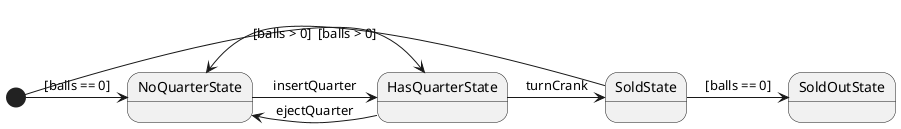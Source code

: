 @startuml
state NoQuarterState
state HasQuarterState
state SoldState
state SoldOutState
[*] -> NoQuarterState :  [balls == 0]
[*] -> HasQuarterState :  [balls > 0]
NoQuarterState -> HasQuarterState : insertQuarter
HasQuarterState -> NoQuarterState : ejectQuarter
HasQuarterState -> SoldState : turnCrank
SoldState -> NoQuarterState :  [balls > 0]
SoldState -> SoldOutState :  [balls == 0]
@enduml
